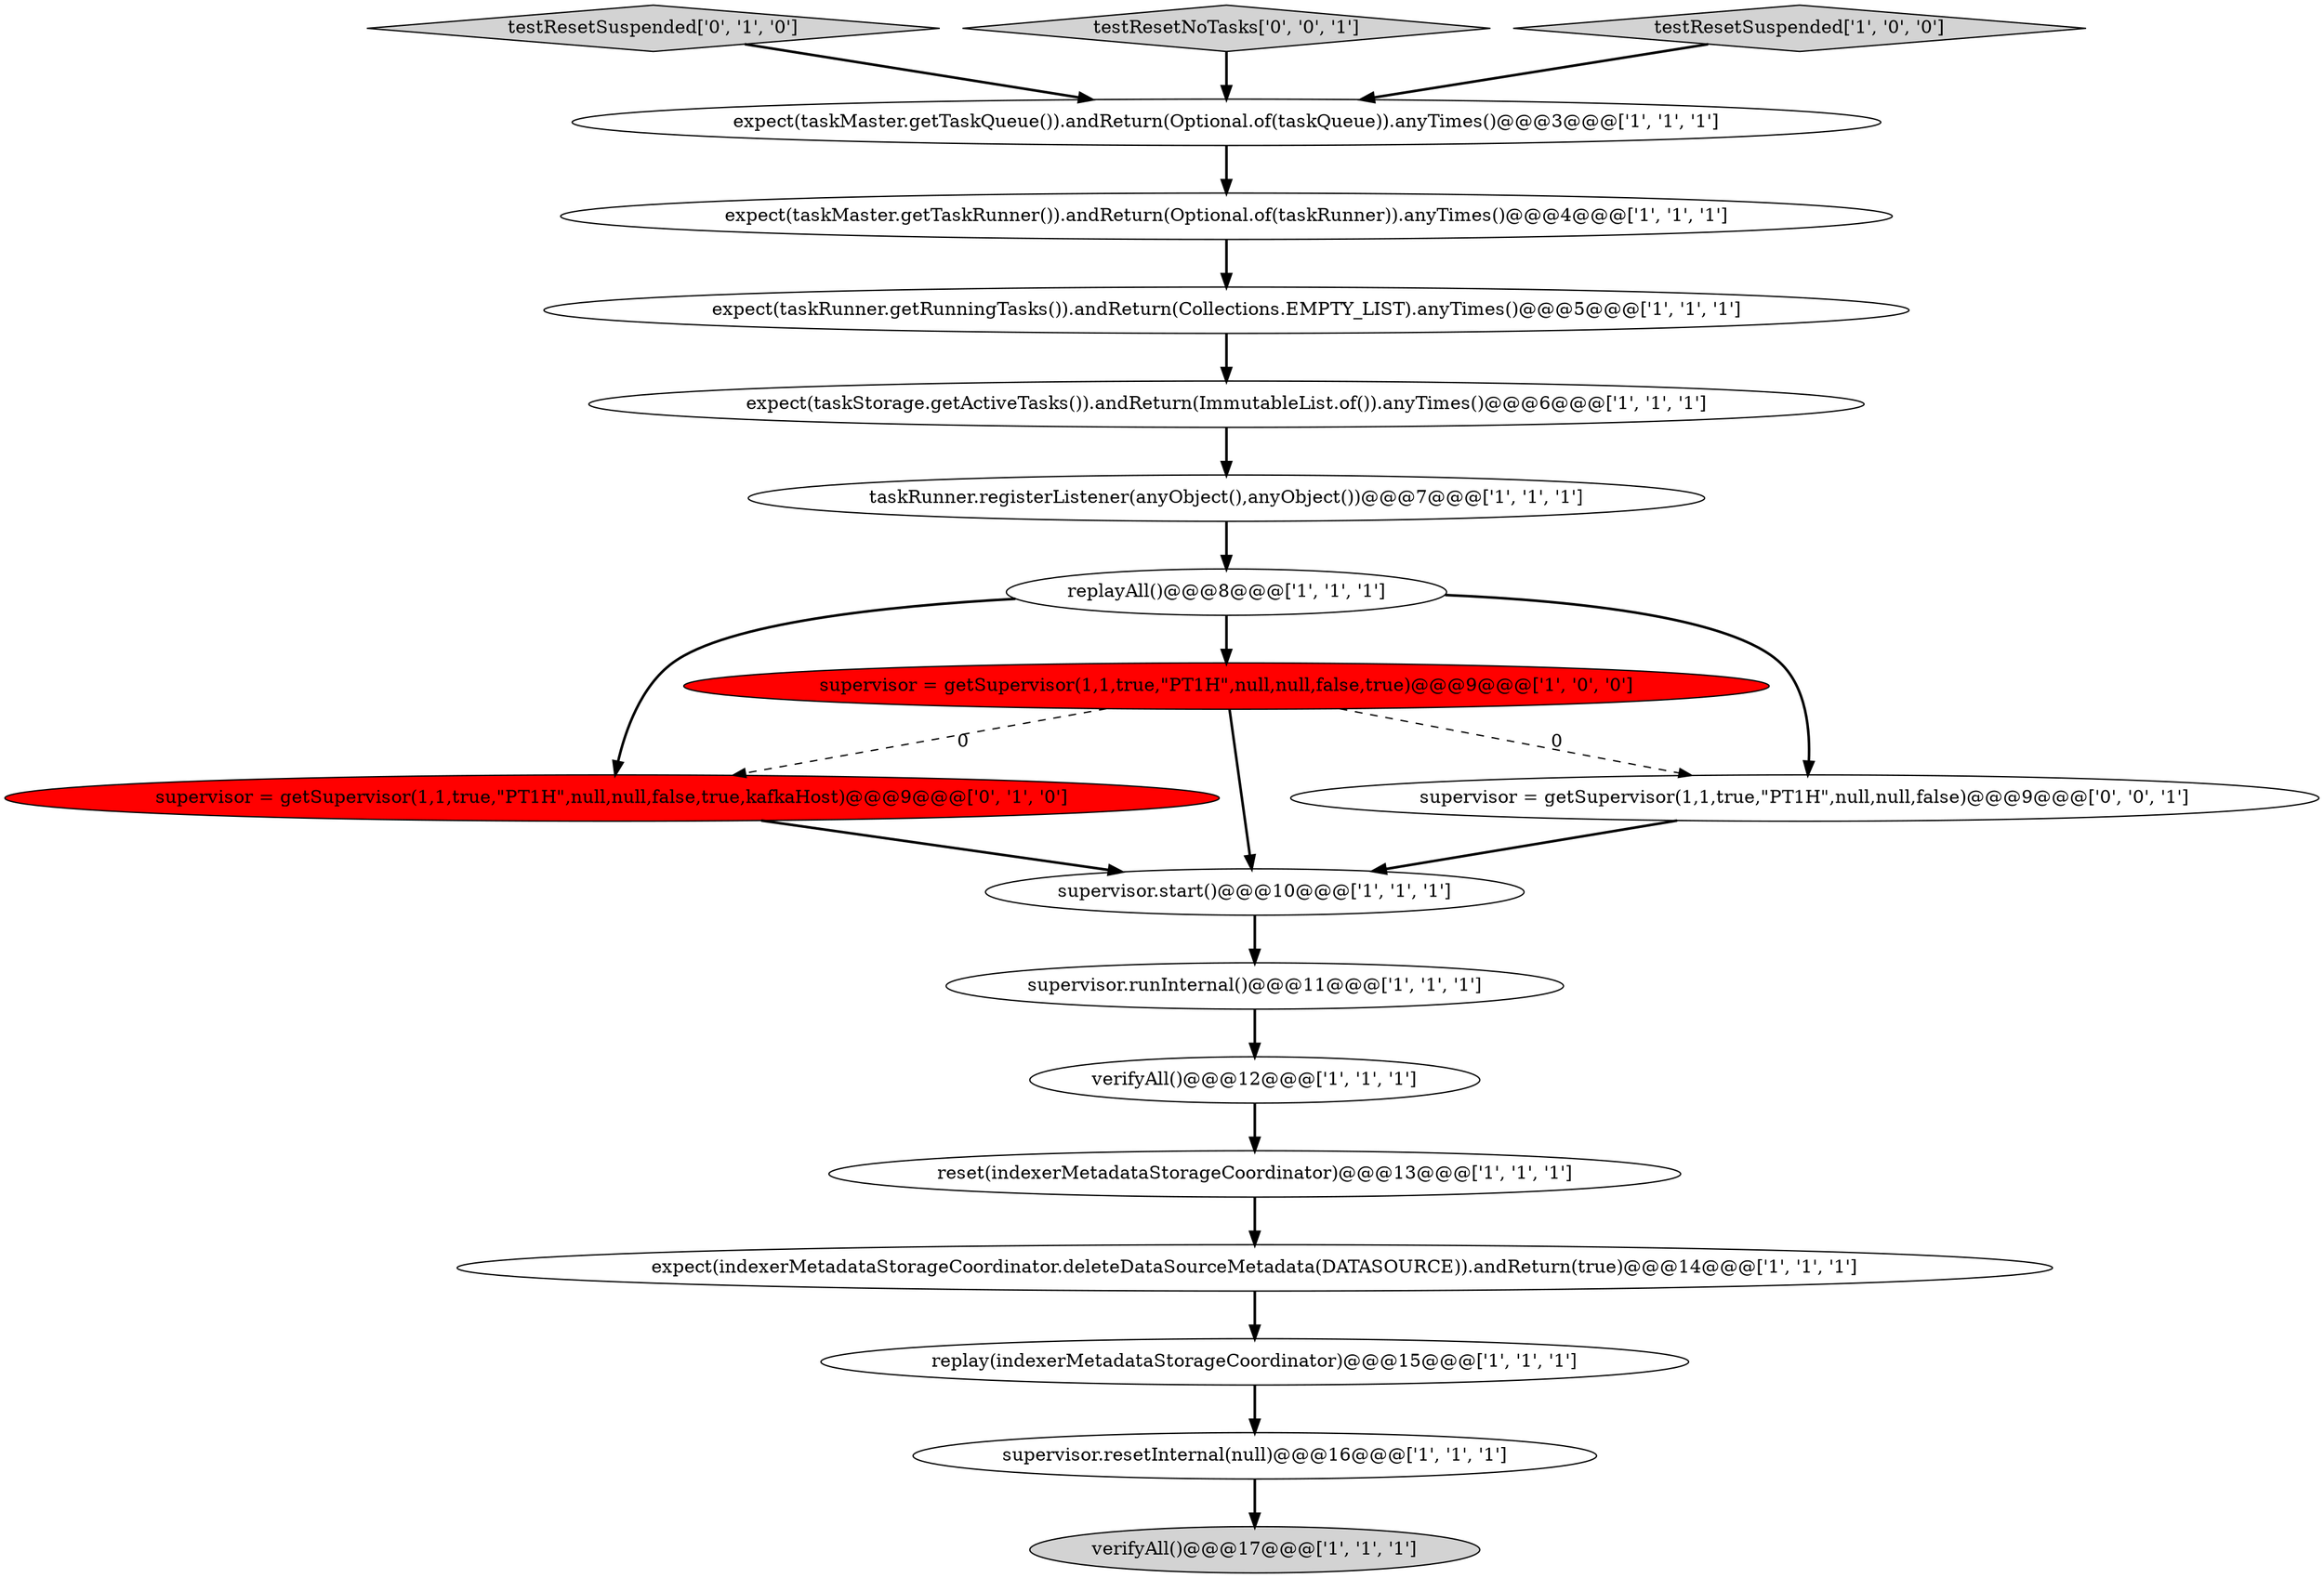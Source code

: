 digraph {
1 [style = filled, label = "replay(indexerMetadataStorageCoordinator)@@@15@@@['1', '1', '1']", fillcolor = white, shape = ellipse image = "AAA0AAABBB1BBB"];
4 [style = filled, label = "supervisor = getSupervisor(1,1,true,\"PT1H\",null,null,false,true)@@@9@@@['1', '0', '0']", fillcolor = red, shape = ellipse image = "AAA1AAABBB1BBB"];
0 [style = filled, label = "expect(taskMaster.getTaskRunner()).andReturn(Optional.of(taskRunner)).anyTimes()@@@4@@@['1', '1', '1']", fillcolor = white, shape = ellipse image = "AAA0AAABBB1BBB"];
18 [style = filled, label = "supervisor = getSupervisor(1,1,true,\"PT1H\",null,null,false)@@@9@@@['0', '0', '1']", fillcolor = white, shape = ellipse image = "AAA0AAABBB3BBB"];
3 [style = filled, label = "taskRunner.registerListener(anyObject(),anyObject())@@@7@@@['1', '1', '1']", fillcolor = white, shape = ellipse image = "AAA0AAABBB1BBB"];
16 [style = filled, label = "supervisor = getSupervisor(1,1,true,\"PT1H\",null,null,false,true,kafkaHost)@@@9@@@['0', '1', '0']", fillcolor = red, shape = ellipse image = "AAA1AAABBB2BBB"];
7 [style = filled, label = "supervisor.runInternal()@@@11@@@['1', '1', '1']", fillcolor = white, shape = ellipse image = "AAA0AAABBB1BBB"];
2 [style = filled, label = "supervisor.resetInternal(null)@@@16@@@['1', '1', '1']", fillcolor = white, shape = ellipse image = "AAA0AAABBB1BBB"];
6 [style = filled, label = "verifyAll()@@@12@@@['1', '1', '1']", fillcolor = white, shape = ellipse image = "AAA0AAABBB1BBB"];
12 [style = filled, label = "expect(indexerMetadataStorageCoordinator.deleteDataSourceMetadata(DATASOURCE)).andReturn(true)@@@14@@@['1', '1', '1']", fillcolor = white, shape = ellipse image = "AAA0AAABBB1BBB"];
17 [style = filled, label = "testResetSuspended['0', '1', '0']", fillcolor = lightgray, shape = diamond image = "AAA0AAABBB2BBB"];
19 [style = filled, label = "testResetNoTasks['0', '0', '1']", fillcolor = lightgray, shape = diamond image = "AAA0AAABBB3BBB"];
9 [style = filled, label = "expect(taskMaster.getTaskQueue()).andReturn(Optional.of(taskQueue)).anyTimes()@@@3@@@['1', '1', '1']", fillcolor = white, shape = ellipse image = "AAA0AAABBB1BBB"];
13 [style = filled, label = "reset(indexerMetadataStorageCoordinator)@@@13@@@['1', '1', '1']", fillcolor = white, shape = ellipse image = "AAA0AAABBB1BBB"];
8 [style = filled, label = "supervisor.start()@@@10@@@['1', '1', '1']", fillcolor = white, shape = ellipse image = "AAA0AAABBB1BBB"];
10 [style = filled, label = "expect(taskRunner.getRunningTasks()).andReturn(Collections.EMPTY_LIST).anyTimes()@@@5@@@['1', '1', '1']", fillcolor = white, shape = ellipse image = "AAA0AAABBB1BBB"];
5 [style = filled, label = "verifyAll()@@@17@@@['1', '1', '1']", fillcolor = lightgray, shape = ellipse image = "AAA0AAABBB1BBB"];
11 [style = filled, label = "replayAll()@@@8@@@['1', '1', '1']", fillcolor = white, shape = ellipse image = "AAA0AAABBB1BBB"];
14 [style = filled, label = "testResetSuspended['1', '0', '0']", fillcolor = lightgray, shape = diamond image = "AAA0AAABBB1BBB"];
15 [style = filled, label = "expect(taskStorage.getActiveTasks()).andReturn(ImmutableList.of()).anyTimes()@@@6@@@['1', '1', '1']", fillcolor = white, shape = ellipse image = "AAA0AAABBB1BBB"];
11->16 [style = bold, label=""];
4->18 [style = dashed, label="0"];
10->15 [style = bold, label=""];
9->0 [style = bold, label=""];
4->16 [style = dashed, label="0"];
16->8 [style = bold, label=""];
17->9 [style = bold, label=""];
11->4 [style = bold, label=""];
3->11 [style = bold, label=""];
15->3 [style = bold, label=""];
12->1 [style = bold, label=""];
11->18 [style = bold, label=""];
8->7 [style = bold, label=""];
0->10 [style = bold, label=""];
13->12 [style = bold, label=""];
19->9 [style = bold, label=""];
6->13 [style = bold, label=""];
7->6 [style = bold, label=""];
4->8 [style = bold, label=""];
14->9 [style = bold, label=""];
1->2 [style = bold, label=""];
18->8 [style = bold, label=""];
2->5 [style = bold, label=""];
}
